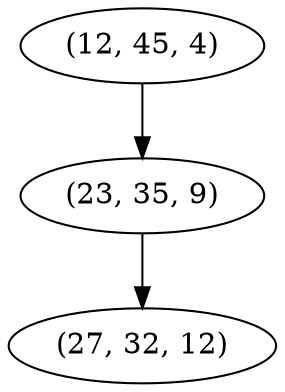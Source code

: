 digraph tree {
    "(12, 45, 4)";
    "(23, 35, 9)";
    "(27, 32, 12)";
    "(12, 45, 4)" -> "(23, 35, 9)";
    "(23, 35, 9)" -> "(27, 32, 12)";
}
